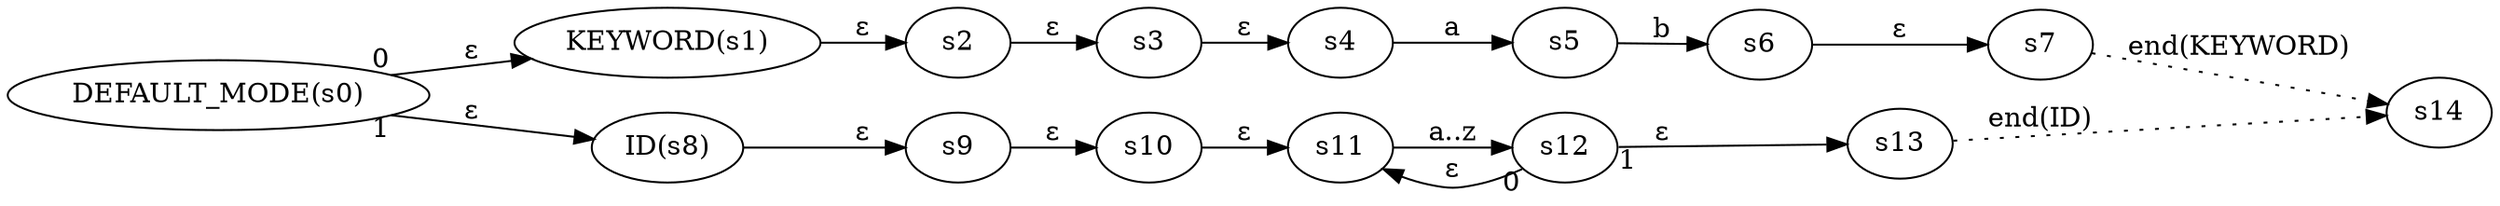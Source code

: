 digraph ATN {
  rankdir=LR;

  "DEFAULT_MODE(s0)" -> "KEYWORD(s1)" [label=ε taillabel=0]
  "KEYWORD(s1)" -> s2 [label=ε]
  s2 -> s3 [label=ε]
  s3 -> s4 [label=ε]
  s4 -> s5 [label=a]
  s5 -> s6 [label=b]
  s6 -> s7 [label=ε]
  s7 -> s14 [label="end(KEYWORD)" style=dotted]
  "DEFAULT_MODE(s0)" -> "ID(s8)" [label=ε taillabel=1]
  "ID(s8)" -> s9 [label=ε]
  s9 -> s10 [label=ε]
  s10 -> s11 [label=ε]
  s11 -> s12 [label="a..z"]
  s12 -> s11 [label=ε taillabel=0]
  s12 -> s13 [label=ε taillabel=1]
  s13 -> s14 [label="end(ID)" style=dotted]
}